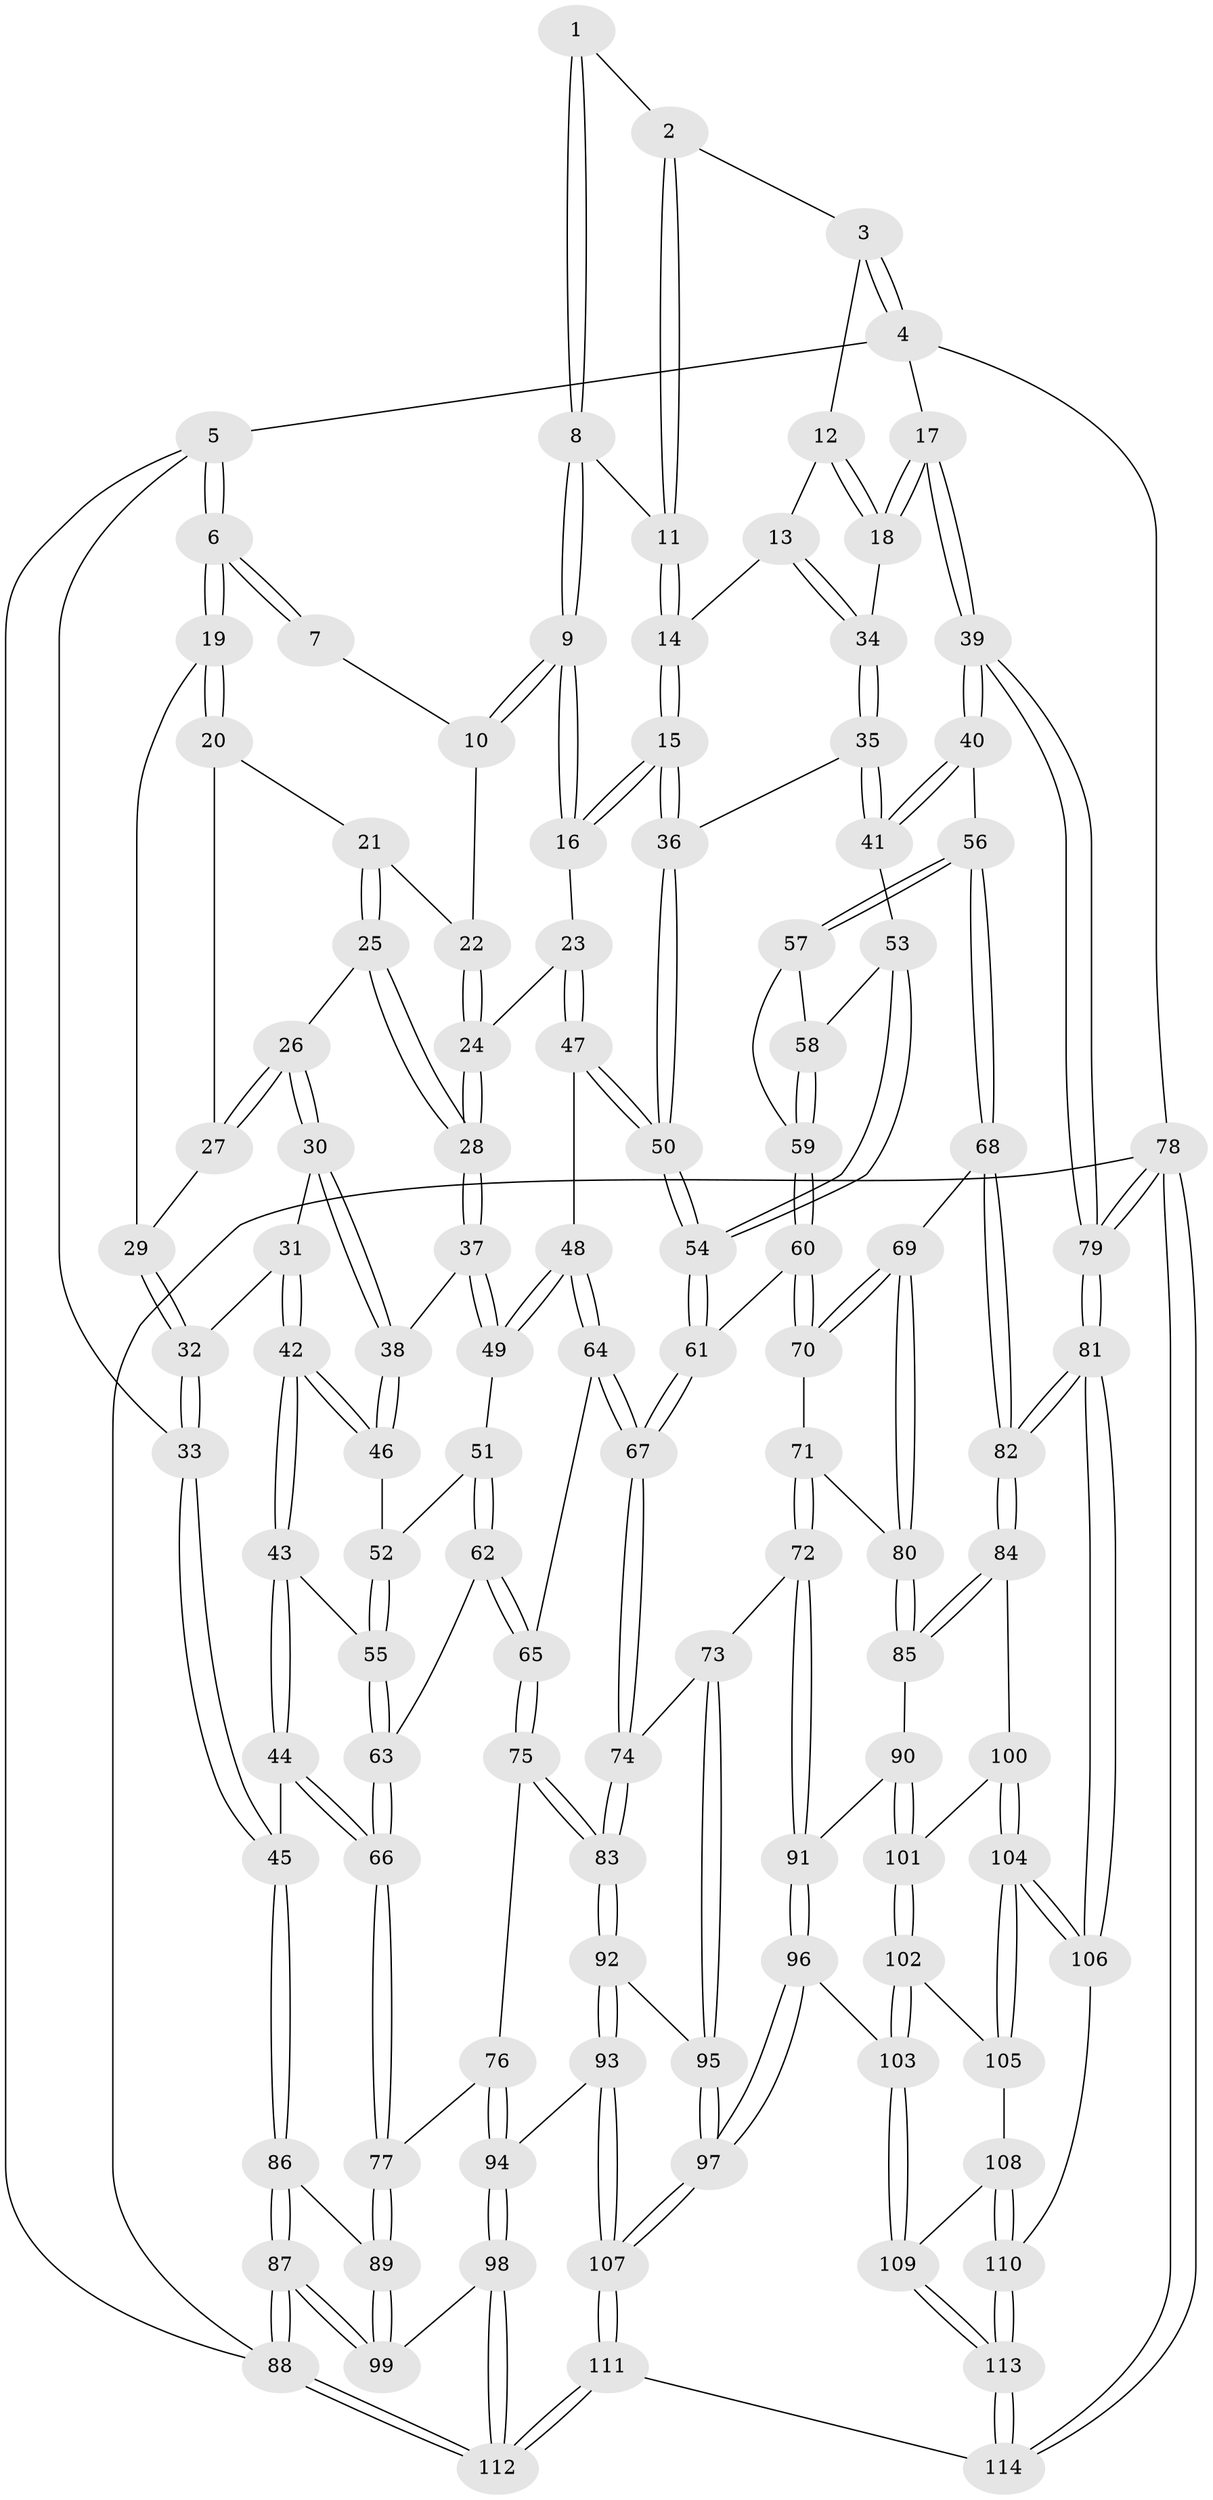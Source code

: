 // Generated by graph-tools (version 1.1) at 2025/02/03/09/25 05:02:17]
// undirected, 114 vertices, 282 edges
graph export_dot {
graph [start="1"]
  node [color=gray90,style=filled];
  1 [pos="+0.637404167260618+0"];
  2 [pos="+0.9177877451018833+0"];
  3 [pos="+0.9306912223495292+0"];
  4 [pos="+1+0"];
  5 [pos="+0+0"];
  6 [pos="+0+0"];
  7 [pos="+0.500590308580103+0"];
  8 [pos="+0.6738362128723956+0.07807034875986085"];
  9 [pos="+0.6377914434712252+0.12904741506356077"];
  10 [pos="+0.4810342282100012+0.02181307341388026"];
  11 [pos="+0.7190884842944817+0.09715087944600986"];
  12 [pos="+0.8727972264375037+0.04202710896988003"];
  13 [pos="+0.7736322809181212+0.15491860158670728"];
  14 [pos="+0.7601708518566318+0.16432102135218668"];
  15 [pos="+0.7056009991662798+0.25605826937839565"];
  16 [pos="+0.662117187393697+0.23590676210663675"];
  17 [pos="+1+0.27394736859292024"];
  18 [pos="+0.9411628455456374+0.22544241841144622"];
  19 [pos="+0+0"];
  20 [pos="+0.36354059273472866+0.11784477775561958"];
  21 [pos="+0.3744442786375968+0.11537249375654043"];
  22 [pos="+0.4795729459078083+0.025684338329574747"];
  23 [pos="+0.5492839939616628+0.23977438991782965"];
  24 [pos="+0.5270833580957608+0.2291683871927953"];
  25 [pos="+0.4157256733107343+0.24191787549710003"];
  26 [pos="+0.29096855705440244+0.21288047362044946"];
  27 [pos="+0.3403320600181186+0.1313756210259954"];
  28 [pos="+0.4350486947353278+0.26438662523797896"];
  29 [pos="+0.14916702024066036+0.07497492249269627"];
  30 [pos="+0.2634479334695014+0.23321656674515914"];
  31 [pos="+0.2241058548632468+0.23572140508071043"];
  32 [pos="+0.1842692013114317+0.2090434154284833"];
  33 [pos="+0+0.4185968133918701"];
  34 [pos="+0.9357924265323089+0.22852766836393548"];
  35 [pos="+0.8666195865117433+0.28629112839377313"];
  36 [pos="+0.7084130564247092+0.2612130379900281"];
  37 [pos="+0.41222808282582507+0.30920471348754763"];
  38 [pos="+0.33247769975917635+0.30526282421622425"];
  39 [pos="+1+0.43556877173690733"];
  40 [pos="+1+0.458785402637666"];
  41 [pos="+0.8743573100815498+0.33221471615288123"];
  42 [pos="+0.21661013447791716+0.3616000333669776"];
  43 [pos="+0.20173628210643382+0.38481894112654996"];
  44 [pos="+0.062498999301554205+0.4990962432053279"];
  45 [pos="+0+0.43901960655993516"];
  46 [pos="+0.3012481061069467+0.3540347225247105"];
  47 [pos="+0.542366829950514+0.34331592561564817"];
  48 [pos="+0.5181616485765931+0.39812040388935993"];
  49 [pos="+0.41797646142054873+0.33845098431705206"];
  50 [pos="+0.6977627366289614+0.37101124180707895"];
  51 [pos="+0.3874507293017015+0.3982844912876784"];
  52 [pos="+0.30841573761672797+0.36567430800531847"];
  53 [pos="+0.8547700284576869+0.3851244271373314"];
  54 [pos="+0.6980493195790437+0.37635699229303937"];
  55 [pos="+0.3053814753407782+0.4297788563624668"];
  56 [pos="+0.9656481928961983+0.5008239896491223"];
  57 [pos="+0.9066206565742018+0.46447818358873083"];
  58 [pos="+0.855931915762099+0.3922802671933751"];
  59 [pos="+0.7715630771548841+0.4753217519635567"];
  60 [pos="+0.7477601142045444+0.485049584197725"];
  61 [pos="+0.6851228348385465+0.4463308468221888"];
  62 [pos="+0.3749477750726778+0.4888903666630237"];
  63 [pos="+0.35025659882057486+0.4897313536823432"];
  64 [pos="+0.5538688637492312+0.5131219103533153"];
  65 [pos="+0.40033865610172725+0.5051642111985014"];
  66 [pos="+0.15423828836522036+0.5824307696256251"];
  67 [pos="+0.5629930529518817+0.5189000227777947"];
  68 [pos="+0.9020194811911743+0.5758036042412685"];
  69 [pos="+0.8957495562557977+0.5765724203449857"];
  70 [pos="+0.7827184331903082+0.5502107969862816"];
  71 [pos="+0.7719721222562728+0.5725148811240663"];
  72 [pos="+0.6695744583215759+0.6627671323115316"];
  73 [pos="+0.6675931297406432+0.6617593061410506"];
  74 [pos="+0.5642174227382581+0.529337810408729"];
  75 [pos="+0.3734391673904172+0.6627112436580677"];
  76 [pos="+0.2993856784792893+0.6688819225753497"];
  77 [pos="+0.15562833176115107+0.5859900248220518"];
  78 [pos="+1+1"];
  79 [pos="+1+0.9551504943249727"];
  80 [pos="+0.804971498781136+0.6845082543951051"];
  81 [pos="+1+0.8533735845105099"];
  82 [pos="+0.9663454685214166+0.7581172413520987"];
  83 [pos="+0.46107327253531644+0.7176072644333451"];
  84 [pos="+0.8168326155774122+0.7265029995698536"];
  85 [pos="+0.7985613929878329+0.7077054407076517"];
  86 [pos="+0+0.6192986194627554"];
  87 [pos="+0+1"];
  88 [pos="+0+1"];
  89 [pos="+0.12769416457301344+0.7693150142080962"];
  90 [pos="+0.7062197644024762+0.7007070994464814"];
  91 [pos="+0.6932272259037272+0.695051277105896"];
  92 [pos="+0.4661147805584507+0.7342247070024334"];
  93 [pos="+0.4395967650289325+0.782409922669658"];
  94 [pos="+0.29271855680418113+0.8202926351716121"];
  95 [pos="+0.5310572157584666+0.7542294182959567"];
  96 [pos="+0.6274432446266951+0.830384342890001"];
  97 [pos="+0.6094007731036186+0.8345133161845744"];
  98 [pos="+0.26714332894177634+0.8485820627412504"];
  99 [pos="+0.12608795820174867+0.8217871649662898"];
  100 [pos="+0.7899644693129756+0.7988574972755347"];
  101 [pos="+0.7315472033403012+0.794595598875851"];
  102 [pos="+0.7033775810652833+0.8357030396515407"];
  103 [pos="+0.6358924016357449+0.8334290898609809"];
  104 [pos="+0.8119159268727815+0.8929833931747487"];
  105 [pos="+0.7097877908034519+0.8411045794009385"];
  106 [pos="+0.8126297910695761+0.8939679930927515"];
  107 [pos="+0.48009373557515495+1"];
  108 [pos="+0.7066202078376522+0.895651774178764"];
  109 [pos="+0.6795025087417302+0.903622139050151"];
  110 [pos="+0.7840971484010147+0.9397732684204327"];
  111 [pos="+0.4694720349877124+1"];
  112 [pos="+0.41463445037297214+1"];
  113 [pos="+0.6846070732630936+1"];
  114 [pos="+0.6844741393493122+1"];
  1 -- 2;
  1 -- 8;
  1 -- 8;
  2 -- 3;
  2 -- 11;
  2 -- 11;
  3 -- 4;
  3 -- 4;
  3 -- 12;
  4 -- 5;
  4 -- 17;
  4 -- 78;
  5 -- 6;
  5 -- 6;
  5 -- 33;
  5 -- 88;
  6 -- 7;
  6 -- 7;
  6 -- 19;
  6 -- 19;
  7 -- 10;
  8 -- 9;
  8 -- 9;
  8 -- 11;
  9 -- 10;
  9 -- 10;
  9 -- 16;
  9 -- 16;
  10 -- 22;
  11 -- 14;
  11 -- 14;
  12 -- 13;
  12 -- 18;
  12 -- 18;
  13 -- 14;
  13 -- 34;
  13 -- 34;
  14 -- 15;
  14 -- 15;
  15 -- 16;
  15 -- 16;
  15 -- 36;
  15 -- 36;
  16 -- 23;
  17 -- 18;
  17 -- 18;
  17 -- 39;
  17 -- 39;
  18 -- 34;
  19 -- 20;
  19 -- 20;
  19 -- 29;
  20 -- 21;
  20 -- 27;
  21 -- 22;
  21 -- 25;
  21 -- 25;
  22 -- 24;
  22 -- 24;
  23 -- 24;
  23 -- 47;
  23 -- 47;
  24 -- 28;
  24 -- 28;
  25 -- 26;
  25 -- 28;
  25 -- 28;
  26 -- 27;
  26 -- 27;
  26 -- 30;
  26 -- 30;
  27 -- 29;
  28 -- 37;
  28 -- 37;
  29 -- 32;
  29 -- 32;
  30 -- 31;
  30 -- 38;
  30 -- 38;
  31 -- 32;
  31 -- 42;
  31 -- 42;
  32 -- 33;
  32 -- 33;
  33 -- 45;
  33 -- 45;
  34 -- 35;
  34 -- 35;
  35 -- 36;
  35 -- 41;
  35 -- 41;
  36 -- 50;
  36 -- 50;
  37 -- 38;
  37 -- 49;
  37 -- 49;
  38 -- 46;
  38 -- 46;
  39 -- 40;
  39 -- 40;
  39 -- 79;
  39 -- 79;
  40 -- 41;
  40 -- 41;
  40 -- 56;
  41 -- 53;
  42 -- 43;
  42 -- 43;
  42 -- 46;
  42 -- 46;
  43 -- 44;
  43 -- 44;
  43 -- 55;
  44 -- 45;
  44 -- 66;
  44 -- 66;
  45 -- 86;
  45 -- 86;
  46 -- 52;
  47 -- 48;
  47 -- 50;
  47 -- 50;
  48 -- 49;
  48 -- 49;
  48 -- 64;
  48 -- 64;
  49 -- 51;
  50 -- 54;
  50 -- 54;
  51 -- 52;
  51 -- 62;
  51 -- 62;
  52 -- 55;
  52 -- 55;
  53 -- 54;
  53 -- 54;
  53 -- 58;
  54 -- 61;
  54 -- 61;
  55 -- 63;
  55 -- 63;
  56 -- 57;
  56 -- 57;
  56 -- 68;
  56 -- 68;
  57 -- 58;
  57 -- 59;
  58 -- 59;
  58 -- 59;
  59 -- 60;
  59 -- 60;
  60 -- 61;
  60 -- 70;
  60 -- 70;
  61 -- 67;
  61 -- 67;
  62 -- 63;
  62 -- 65;
  62 -- 65;
  63 -- 66;
  63 -- 66;
  64 -- 65;
  64 -- 67;
  64 -- 67;
  65 -- 75;
  65 -- 75;
  66 -- 77;
  66 -- 77;
  67 -- 74;
  67 -- 74;
  68 -- 69;
  68 -- 82;
  68 -- 82;
  69 -- 70;
  69 -- 70;
  69 -- 80;
  69 -- 80;
  70 -- 71;
  71 -- 72;
  71 -- 72;
  71 -- 80;
  72 -- 73;
  72 -- 91;
  72 -- 91;
  73 -- 74;
  73 -- 95;
  73 -- 95;
  74 -- 83;
  74 -- 83;
  75 -- 76;
  75 -- 83;
  75 -- 83;
  76 -- 77;
  76 -- 94;
  76 -- 94;
  77 -- 89;
  77 -- 89;
  78 -- 79;
  78 -- 79;
  78 -- 114;
  78 -- 114;
  78 -- 88;
  79 -- 81;
  79 -- 81;
  80 -- 85;
  80 -- 85;
  81 -- 82;
  81 -- 82;
  81 -- 106;
  81 -- 106;
  82 -- 84;
  82 -- 84;
  83 -- 92;
  83 -- 92;
  84 -- 85;
  84 -- 85;
  84 -- 100;
  85 -- 90;
  86 -- 87;
  86 -- 87;
  86 -- 89;
  87 -- 88;
  87 -- 88;
  87 -- 99;
  87 -- 99;
  88 -- 112;
  88 -- 112;
  89 -- 99;
  89 -- 99;
  90 -- 91;
  90 -- 101;
  90 -- 101;
  91 -- 96;
  91 -- 96;
  92 -- 93;
  92 -- 93;
  92 -- 95;
  93 -- 94;
  93 -- 107;
  93 -- 107;
  94 -- 98;
  94 -- 98;
  95 -- 97;
  95 -- 97;
  96 -- 97;
  96 -- 97;
  96 -- 103;
  97 -- 107;
  97 -- 107;
  98 -- 99;
  98 -- 112;
  98 -- 112;
  100 -- 101;
  100 -- 104;
  100 -- 104;
  101 -- 102;
  101 -- 102;
  102 -- 103;
  102 -- 103;
  102 -- 105;
  103 -- 109;
  103 -- 109;
  104 -- 105;
  104 -- 105;
  104 -- 106;
  104 -- 106;
  105 -- 108;
  106 -- 110;
  107 -- 111;
  107 -- 111;
  108 -- 109;
  108 -- 110;
  108 -- 110;
  109 -- 113;
  109 -- 113;
  110 -- 113;
  110 -- 113;
  111 -- 112;
  111 -- 112;
  111 -- 114;
  113 -- 114;
  113 -- 114;
}
